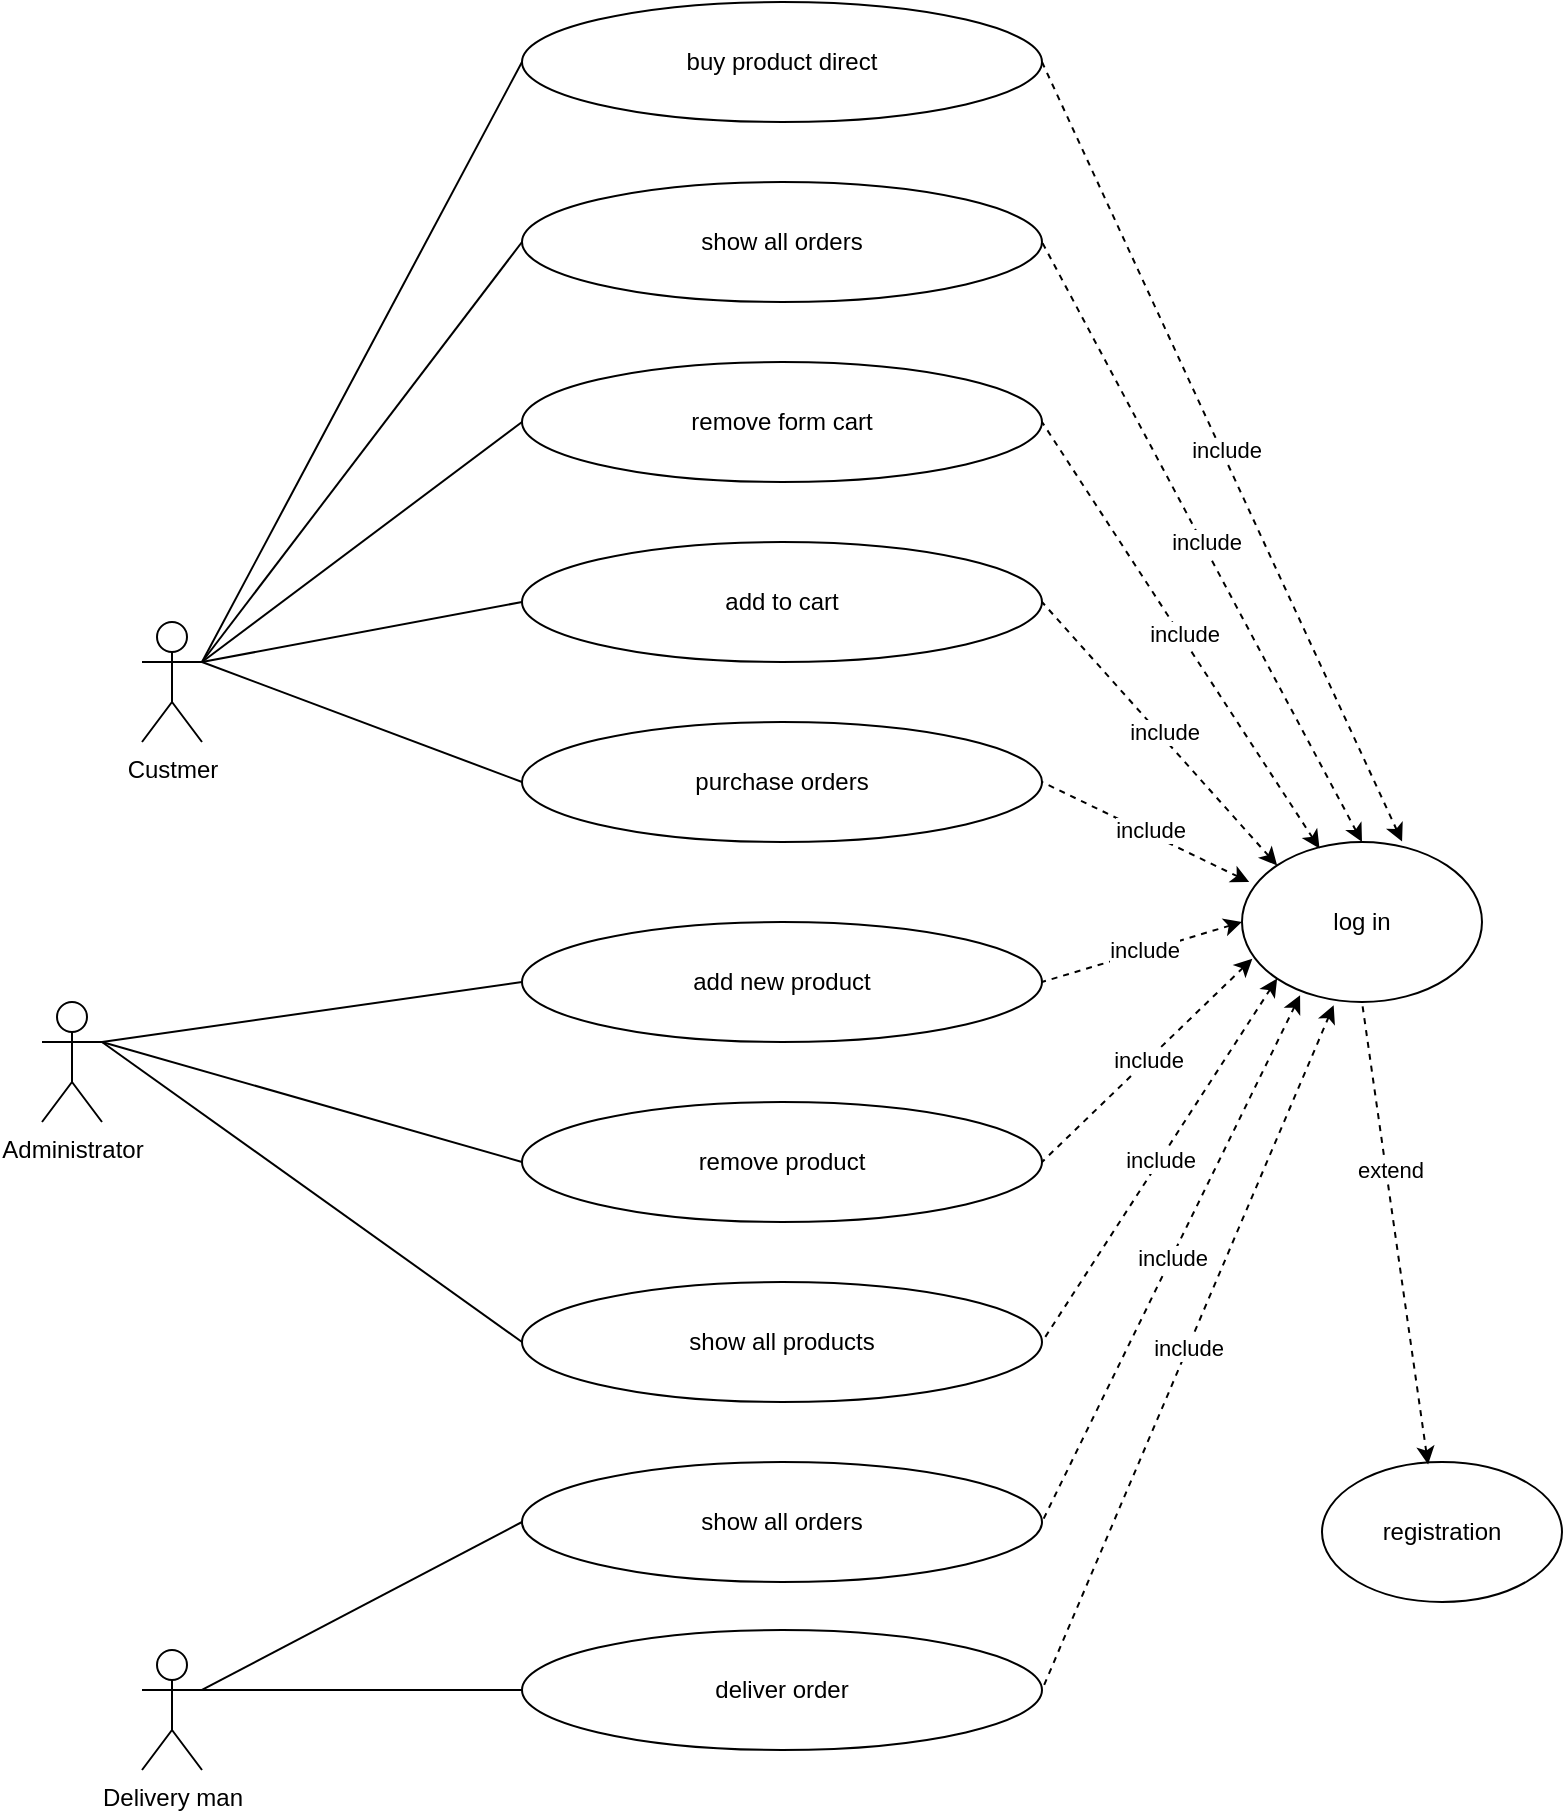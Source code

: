 <mxfile version="22.1.11" type="device">
  <diagram name="Page-1" id="rkYB3R6V9fI3G8aBNLWb">
    <mxGraphModel dx="1036" dy="606" grid="1" gridSize="10" guides="1" tooltips="1" connect="1" arrows="1" fold="1" page="1" pageScale="1" pageWidth="827" pageHeight="1169" math="0" shadow="0">
      <root>
        <mxCell id="0" />
        <mxCell id="1" parent="0" />
        <mxCell id="lbByqW8W9uQJKh6_4AXm-1" value="purchase orders" style="ellipse;whiteSpace=wrap;html=1;" parent="1" vertex="1">
          <mxGeometry x="300" y="360" width="260" height="60" as="geometry" />
        </mxCell>
        <mxCell id="lbByqW8W9uQJKh6_4AXm-4" value="add new product" style="ellipse;whiteSpace=wrap;html=1;" parent="1" vertex="1">
          <mxGeometry x="300" y="460" width="260" height="60" as="geometry" />
        </mxCell>
        <mxCell id="lbByqW8W9uQJKh6_4AXm-5" value="remove product" style="ellipse;whiteSpace=wrap;html=1;" parent="1" vertex="1">
          <mxGeometry x="300" y="550" width="260" height="60" as="geometry" />
        </mxCell>
        <mxCell id="lbByqW8W9uQJKh6_4AXm-6" value="deliver order" style="ellipse;whiteSpace=wrap;html=1;" parent="1" vertex="1">
          <mxGeometry x="300" y="814" width="260" height="60" as="geometry" />
        </mxCell>
        <mxCell id="lbByqW8W9uQJKh6_4AXm-7" value="show all orders" style="ellipse;whiteSpace=wrap;html=1;" parent="1" vertex="1">
          <mxGeometry x="300" y="90" width="260" height="60" as="geometry" />
        </mxCell>
        <mxCell id="lbByqW8W9uQJKh6_4AXm-8" value="log in" style="ellipse;whiteSpace=wrap;html=1;" parent="1" vertex="1">
          <mxGeometry x="660" y="420" width="120" height="80" as="geometry" />
        </mxCell>
        <mxCell id="lbByqW8W9uQJKh6_4AXm-9" value="registration" style="ellipse;whiteSpace=wrap;html=1;" parent="1" vertex="1">
          <mxGeometry x="700" y="730" width="120" height="70" as="geometry" />
        </mxCell>
        <mxCell id="lbByqW8W9uQJKh6_4AXm-11" value="Custmer" style="shape=umlActor;verticalLabelPosition=bottom;verticalAlign=top;html=1;outlineConnect=0;" parent="1" vertex="1">
          <mxGeometry x="110" y="310" width="30" height="60" as="geometry" />
        </mxCell>
        <mxCell id="lbByqW8W9uQJKh6_4AXm-12" value="Administrator" style="shape=umlActor;verticalLabelPosition=bottom;verticalAlign=top;html=1;outlineConnect=0;" parent="1" vertex="1">
          <mxGeometry x="60" y="500" width="30" height="60" as="geometry" />
        </mxCell>
        <mxCell id="lbByqW8W9uQJKh6_4AXm-13" value="Delivery man" style="shape=umlActor;verticalLabelPosition=bottom;verticalAlign=top;html=1;outlineConnect=0;" parent="1" vertex="1">
          <mxGeometry x="110" y="824" width="30" height="60" as="geometry" />
        </mxCell>
        <mxCell id="lbByqW8W9uQJKh6_4AXm-16" value="" style="endArrow=none;html=1;rounded=0;entryX=0;entryY=0.5;entryDx=0;entryDy=0;exitX=1;exitY=0.333;exitDx=0;exitDy=0;exitPerimeter=0;" parent="1" source="lbByqW8W9uQJKh6_4AXm-11" target="lbByqW8W9uQJKh6_4AXm-1" edge="1">
          <mxGeometry width="50" height="50" relative="1" as="geometry">
            <mxPoint x="140" y="365" as="sourcePoint" />
            <mxPoint x="190" y="315" as="targetPoint" />
          </mxGeometry>
        </mxCell>
        <mxCell id="lbByqW8W9uQJKh6_4AXm-18" value="" style="endArrow=none;html=1;rounded=0;entryX=0;entryY=0.5;entryDx=0;entryDy=0;exitX=1;exitY=0.333;exitDx=0;exitDy=0;exitPerimeter=0;" parent="1" source="lbByqW8W9uQJKh6_4AXm-12" target="lbByqW8W9uQJKh6_4AXm-5" edge="1">
          <mxGeometry width="50" height="50" relative="1" as="geometry">
            <mxPoint x="160" y="385" as="sourcePoint" />
            <mxPoint x="320" y="340" as="targetPoint" />
          </mxGeometry>
        </mxCell>
        <mxCell id="lbByqW8W9uQJKh6_4AXm-20" value="" style="endArrow=none;html=1;rounded=0;entryX=0;entryY=0.5;entryDx=0;entryDy=0;exitX=1;exitY=0.333;exitDx=0;exitDy=0;exitPerimeter=0;" parent="1" source="lbByqW8W9uQJKh6_4AXm-13" target="lbByqW8W9uQJKh6_4AXm-6" edge="1">
          <mxGeometry width="50" height="50" relative="1" as="geometry">
            <mxPoint x="150" y="839" as="sourcePoint" />
            <mxPoint x="310" y="794" as="targetPoint" />
          </mxGeometry>
        </mxCell>
        <mxCell id="lbByqW8W9uQJKh6_4AXm-21" value="" style="endArrow=none;html=1;rounded=0;entryX=0;entryY=0.5;entryDx=0;entryDy=0;" parent="1" target="lbByqW8W9uQJKh6_4AXm-7" edge="1">
          <mxGeometry width="50" height="50" relative="1" as="geometry">
            <mxPoint x="140" y="330" as="sourcePoint" />
            <mxPoint x="350" y="302" as="targetPoint" />
            <Array as="points" />
          </mxGeometry>
        </mxCell>
        <mxCell id="lbByqW8W9uQJKh6_4AXm-30" value="" style="endArrow=none;dashed=1;html=1;rounded=0;exitX=0.442;exitY=0.017;exitDx=0;exitDy=0;entryX=0.5;entryY=1;entryDx=0;entryDy=0;startArrow=classic;startFill=1;exitPerimeter=0;" parent="1" source="lbByqW8W9uQJKh6_4AXm-9" target="lbByqW8W9uQJKh6_4AXm-8" edge="1">
          <mxGeometry width="50" height="50" relative="1" as="geometry">
            <mxPoint x="763" y="490" as="sourcePoint" />
            <mxPoint x="627" y="402" as="targetPoint" />
          </mxGeometry>
        </mxCell>
        <mxCell id="CDd_6NLDzFNrVfMO_Foe-1" value="extend" style="edgeLabel;html=1;align=center;verticalAlign=middle;resizable=0;points=[];" parent="lbByqW8W9uQJKh6_4AXm-30" vertex="1" connectable="0">
          <mxGeometry x="0.273" y="-2" relative="1" as="geometry">
            <mxPoint as="offset" />
          </mxGeometry>
        </mxCell>
        <mxCell id="m_uvU94c5TiXMa3_Hrs6-3" value="" style="endArrow=none;html=1;rounded=0;exitX=1;exitY=0.333;exitDx=0;exitDy=0;exitPerimeter=0;entryX=0;entryY=0.5;entryDx=0;entryDy=0;" parent="1" source="lbByqW8W9uQJKh6_4AXm-12" target="lbByqW8W9uQJKh6_4AXm-4" edge="1">
          <mxGeometry width="50" height="50" relative="1" as="geometry">
            <mxPoint x="390" y="560" as="sourcePoint" />
            <mxPoint x="440" y="510" as="targetPoint" />
          </mxGeometry>
        </mxCell>
        <mxCell id="8T1B4zZ_LZUj90nTNOrM-1" value="show all products" style="ellipse;whiteSpace=wrap;html=1;" parent="1" vertex="1">
          <mxGeometry x="300" y="640" width="260" height="60" as="geometry" />
        </mxCell>
        <mxCell id="8T1B4zZ_LZUj90nTNOrM-5" value="" style="endArrow=none;html=1;rounded=0;entryX=0;entryY=0.5;entryDx=0;entryDy=0;" parent="1" target="8T1B4zZ_LZUj90nTNOrM-1" edge="1">
          <mxGeometry width="50" height="50" relative="1" as="geometry">
            <mxPoint x="90" y="520" as="sourcePoint" />
            <mxPoint x="440" y="610" as="targetPoint" />
          </mxGeometry>
        </mxCell>
        <mxCell id="-UeEmUMfn1sztPogVUmM-1" value="add to cart" style="ellipse;whiteSpace=wrap;html=1;" parent="1" vertex="1">
          <mxGeometry x="300" y="270" width="260" height="60" as="geometry" />
        </mxCell>
        <mxCell id="-UeEmUMfn1sztPogVUmM-2" value="" style="endArrow=none;html=1;rounded=0;entryX=0;entryY=0.5;entryDx=0;entryDy=0;" parent="1" target="-UeEmUMfn1sztPogVUmM-1" edge="1">
          <mxGeometry width="50" height="50" relative="1" as="geometry">
            <mxPoint x="140" y="330" as="sourcePoint" />
            <mxPoint x="500" y="270" as="targetPoint" />
          </mxGeometry>
        </mxCell>
        <mxCell id="-UeEmUMfn1sztPogVUmM-8" value="remove form cart" style="ellipse;whiteSpace=wrap;html=1;" parent="1" vertex="1">
          <mxGeometry x="300" y="180" width="260" height="60" as="geometry" />
        </mxCell>
        <mxCell id="-UeEmUMfn1sztPogVUmM-9" value="" style="endArrow=none;html=1;rounded=0;entryX=0;entryY=0.5;entryDx=0;entryDy=0;" parent="1" target="-UeEmUMfn1sztPogVUmM-8" edge="1">
          <mxGeometry width="50" height="50" relative="1" as="geometry">
            <mxPoint x="140" y="330" as="sourcePoint" />
            <mxPoint x="390" y="150" as="targetPoint" />
          </mxGeometry>
        </mxCell>
        <mxCell id="-UeEmUMfn1sztPogVUmM-20" value="" style="endArrow=none;dashed=1;html=1;rounded=0;startArrow=classic;startFill=1;entryX=1;entryY=0.5;entryDx=0;entryDy=0;exitX=0.5;exitY=0;exitDx=0;exitDy=0;" parent="1" edge="1" target="lbByqW8W9uQJKh6_4AXm-7">
          <mxGeometry width="50" height="50" relative="1" as="geometry">
            <mxPoint x="720" y="420" as="sourcePoint" />
            <mxPoint x="560" y="110" as="targetPoint" />
          </mxGeometry>
        </mxCell>
        <mxCell id="-UeEmUMfn1sztPogVUmM-21" value="include" style="edgeLabel;html=1;align=center;verticalAlign=middle;resizable=0;points=[];" parent="-UeEmUMfn1sztPogVUmM-20" vertex="1" connectable="0">
          <mxGeometry x="0.001" y="-1" relative="1" as="geometry">
            <mxPoint x="1" as="offset" />
          </mxGeometry>
        </mxCell>
        <mxCell id="-UeEmUMfn1sztPogVUmM-22" value="" style="endArrow=none;dashed=1;html=1;rounded=0;startArrow=classic;startFill=1;entryX=1;entryY=0.5;entryDx=0;entryDy=0;exitX=0.323;exitY=0.04;exitDx=0;exitDy=0;exitPerimeter=0;" parent="1" source="lbByqW8W9uQJKh6_4AXm-8" target="-UeEmUMfn1sztPogVUmM-8" edge="1">
          <mxGeometry width="50" height="50" relative="1" as="geometry">
            <mxPoint x="697.574" y="419.996" as="sourcePoint" />
            <mxPoint x="580" y="198.28" as="targetPoint" />
          </mxGeometry>
        </mxCell>
        <mxCell id="-UeEmUMfn1sztPogVUmM-23" value="include" style="edgeLabel;html=1;align=center;verticalAlign=middle;resizable=0;points=[];" parent="-UeEmUMfn1sztPogVUmM-22" vertex="1" connectable="0">
          <mxGeometry x="0.001" y="-1" relative="1" as="geometry">
            <mxPoint x="1" as="offset" />
          </mxGeometry>
        </mxCell>
        <mxCell id="-UeEmUMfn1sztPogVUmM-24" value="" style="endArrow=none;dashed=1;html=1;rounded=0;startArrow=classic;startFill=1;entryX=1;entryY=0.5;entryDx=0;entryDy=0;exitX=0;exitY=0;exitDx=0;exitDy=0;" parent="1" source="lbByqW8W9uQJKh6_4AXm-8" target="-UeEmUMfn1sztPogVUmM-1" edge="1">
          <mxGeometry width="50" height="50" relative="1" as="geometry">
            <mxPoint x="740" y="440" as="sourcePoint" />
            <mxPoint x="580" y="130" as="targetPoint" />
          </mxGeometry>
        </mxCell>
        <mxCell id="-UeEmUMfn1sztPogVUmM-25" value="include" style="edgeLabel;html=1;align=center;verticalAlign=middle;resizable=0;points=[];" parent="-UeEmUMfn1sztPogVUmM-24" vertex="1" connectable="0">
          <mxGeometry x="0.001" y="-1" relative="1" as="geometry">
            <mxPoint x="1" as="offset" />
          </mxGeometry>
        </mxCell>
        <mxCell id="-UeEmUMfn1sztPogVUmM-26" value="" style="endArrow=none;dashed=1;html=1;rounded=0;startArrow=classic;startFill=1;entryX=1;entryY=0.5;entryDx=0;entryDy=0;exitX=0.03;exitY=0.25;exitDx=0;exitDy=0;exitPerimeter=0;" parent="1" source="lbByqW8W9uQJKh6_4AXm-8" target="lbByqW8W9uQJKh6_4AXm-1" edge="1">
          <mxGeometry width="50" height="50" relative="1" as="geometry">
            <mxPoint x="750" y="450" as="sourcePoint" />
            <mxPoint x="590" y="140" as="targetPoint" />
          </mxGeometry>
        </mxCell>
        <mxCell id="-UeEmUMfn1sztPogVUmM-27" value="include" style="edgeLabel;html=1;align=center;verticalAlign=middle;resizable=0;points=[];" parent="-UeEmUMfn1sztPogVUmM-26" vertex="1" connectable="0">
          <mxGeometry x="0.001" y="-1" relative="1" as="geometry">
            <mxPoint x="1" as="offset" />
          </mxGeometry>
        </mxCell>
        <mxCell id="-UeEmUMfn1sztPogVUmM-28" value="" style="endArrow=none;dashed=1;html=1;rounded=0;startArrow=classic;startFill=1;entryX=1;entryY=0.5;entryDx=0;entryDy=0;exitX=0;exitY=0.5;exitDx=0;exitDy=0;" parent="1" source="lbByqW8W9uQJKh6_4AXm-8" target="lbByqW8W9uQJKh6_4AXm-4" edge="1">
          <mxGeometry width="50" height="50" relative="1" as="geometry">
            <mxPoint x="760" y="460" as="sourcePoint" />
            <mxPoint x="600" y="150" as="targetPoint" />
          </mxGeometry>
        </mxCell>
        <mxCell id="-UeEmUMfn1sztPogVUmM-29" value="include" style="edgeLabel;html=1;align=center;verticalAlign=middle;resizable=0;points=[];" parent="-UeEmUMfn1sztPogVUmM-28" vertex="1" connectable="0">
          <mxGeometry x="0.001" y="-1" relative="1" as="geometry">
            <mxPoint x="1" as="offset" />
          </mxGeometry>
        </mxCell>
        <mxCell id="-UeEmUMfn1sztPogVUmM-30" value="" style="endArrow=none;dashed=1;html=1;rounded=0;startArrow=classic;startFill=1;entryX=1;entryY=0.5;entryDx=0;entryDy=0;exitX=0.043;exitY=0.73;exitDx=0;exitDy=0;exitPerimeter=0;" parent="1" source="lbByqW8W9uQJKh6_4AXm-8" target="lbByqW8W9uQJKh6_4AXm-5" edge="1">
          <mxGeometry width="50" height="50" relative="1" as="geometry">
            <mxPoint x="770" y="470" as="sourcePoint" />
            <mxPoint x="610" y="160" as="targetPoint" />
          </mxGeometry>
        </mxCell>
        <mxCell id="-UeEmUMfn1sztPogVUmM-31" value="include" style="edgeLabel;html=1;align=center;verticalAlign=middle;resizable=0;points=[];" parent="-UeEmUMfn1sztPogVUmM-30" vertex="1" connectable="0">
          <mxGeometry x="0.001" y="-1" relative="1" as="geometry">
            <mxPoint x="1" as="offset" />
          </mxGeometry>
        </mxCell>
        <mxCell id="-UeEmUMfn1sztPogVUmM-32" value="" style="endArrow=none;dashed=1;html=1;rounded=0;startArrow=classic;startFill=1;entryX=1;entryY=0.5;entryDx=0;entryDy=0;exitX=0;exitY=1;exitDx=0;exitDy=0;" parent="1" source="lbByqW8W9uQJKh6_4AXm-8" target="8T1B4zZ_LZUj90nTNOrM-1" edge="1">
          <mxGeometry width="50" height="50" relative="1" as="geometry">
            <mxPoint x="780" y="480" as="sourcePoint" />
            <mxPoint x="620" y="170" as="targetPoint" />
          </mxGeometry>
        </mxCell>
        <mxCell id="-UeEmUMfn1sztPogVUmM-33" value="include" style="edgeLabel;html=1;align=center;verticalAlign=middle;resizable=0;points=[];" parent="-UeEmUMfn1sztPogVUmM-32" vertex="1" connectable="0">
          <mxGeometry x="0.001" y="-1" relative="1" as="geometry">
            <mxPoint x="1" as="offset" />
          </mxGeometry>
        </mxCell>
        <mxCell id="-UeEmUMfn1sztPogVUmM-34" value="" style="endArrow=none;dashed=1;html=1;rounded=0;startArrow=classic;startFill=1;entryX=1;entryY=0.5;entryDx=0;entryDy=0;exitX=0.382;exitY=1.02;exitDx=0;exitDy=0;exitPerimeter=0;" parent="1" source="lbByqW8W9uQJKh6_4AXm-8" target="lbByqW8W9uQJKh6_4AXm-6" edge="1">
          <mxGeometry width="50" height="50" relative="1" as="geometry">
            <mxPoint x="790" y="490" as="sourcePoint" />
            <mxPoint x="630" y="180" as="targetPoint" />
          </mxGeometry>
        </mxCell>
        <mxCell id="-UeEmUMfn1sztPogVUmM-35" value="include" style="edgeLabel;html=1;align=center;verticalAlign=middle;resizable=0;points=[];" parent="-UeEmUMfn1sztPogVUmM-34" vertex="1" connectable="0">
          <mxGeometry x="0.001" y="-1" relative="1" as="geometry">
            <mxPoint x="1" as="offset" />
          </mxGeometry>
        </mxCell>
        <mxCell id="WDN0ftMuSAVR9xHz0YJx-1" value="show all orders" style="ellipse;whiteSpace=wrap;html=1;" parent="1" vertex="1">
          <mxGeometry x="300" y="730" width="260" height="60" as="geometry" />
        </mxCell>
        <mxCell id="WDN0ftMuSAVR9xHz0YJx-3" value="" style="endArrow=none;html=1;rounded=0;exitX=1;exitY=0.333;exitDx=0;exitDy=0;exitPerimeter=0;entryX=0;entryY=0.5;entryDx=0;entryDy=0;" parent="1" source="lbByqW8W9uQJKh6_4AXm-13" target="WDN0ftMuSAVR9xHz0YJx-1" edge="1">
          <mxGeometry width="50" height="50" relative="1" as="geometry">
            <mxPoint x="180" y="690" as="sourcePoint" />
            <mxPoint x="480" y="730" as="targetPoint" />
          </mxGeometry>
        </mxCell>
        <mxCell id="WDN0ftMuSAVR9xHz0YJx-5" value="" style="endArrow=none;dashed=1;html=1;rounded=0;startArrow=classic;startFill=1;entryX=1;entryY=0.5;entryDx=0;entryDy=0;exitX=0.242;exitY=0.958;exitDx=0;exitDy=0;exitPerimeter=0;" parent="1" source="lbByqW8W9uQJKh6_4AXm-8" target="WDN0ftMuSAVR9xHz0YJx-1" edge="1">
          <mxGeometry width="50" height="50" relative="1" as="geometry">
            <mxPoint x="703" y="509" as="sourcePoint" />
            <mxPoint x="570" y="854" as="targetPoint" />
          </mxGeometry>
        </mxCell>
        <mxCell id="WDN0ftMuSAVR9xHz0YJx-6" value="include" style="edgeLabel;html=1;align=center;verticalAlign=middle;resizable=0;points=[];" parent="WDN0ftMuSAVR9xHz0YJx-5" vertex="1" connectable="0">
          <mxGeometry x="0.001" y="-1" relative="1" as="geometry">
            <mxPoint x="1" as="offset" />
          </mxGeometry>
        </mxCell>
        <mxCell id="ciZwlLgR4mAM2dXzeLI3-1" value="buy product direct" style="ellipse;whiteSpace=wrap;html=1;" vertex="1" parent="1">
          <mxGeometry x="300" width="260" height="60" as="geometry" />
        </mxCell>
        <mxCell id="ciZwlLgR4mAM2dXzeLI3-4" value="" style="endArrow=none;html=1;rounded=0;entryX=0;entryY=0.5;entryDx=0;entryDy=0;" edge="1" parent="1" target="ciZwlLgR4mAM2dXzeLI3-1">
          <mxGeometry width="50" height="50" relative="1" as="geometry">
            <mxPoint x="140" y="330" as="sourcePoint" />
            <mxPoint x="310" y="120" as="targetPoint" />
            <Array as="points" />
          </mxGeometry>
        </mxCell>
        <mxCell id="ciZwlLgR4mAM2dXzeLI3-6" value="" style="endArrow=none;dashed=1;html=1;rounded=0;startArrow=classic;startFill=1;entryX=1;entryY=0.5;entryDx=0;entryDy=0;exitX=0.667;exitY=-0.003;exitDx=0;exitDy=0;exitPerimeter=0;" edge="1" parent="1" source="lbByqW8W9uQJKh6_4AXm-8" target="ciZwlLgR4mAM2dXzeLI3-1">
          <mxGeometry width="50" height="50" relative="1" as="geometry">
            <mxPoint x="762" y="432" as="sourcePoint" />
            <mxPoint x="570" y="120" as="targetPoint" />
          </mxGeometry>
        </mxCell>
        <mxCell id="ciZwlLgR4mAM2dXzeLI3-7" value="include" style="edgeLabel;html=1;align=center;verticalAlign=middle;resizable=0;points=[];" vertex="1" connectable="0" parent="ciZwlLgR4mAM2dXzeLI3-6">
          <mxGeometry x="0.001" y="-1" relative="1" as="geometry">
            <mxPoint x="1" as="offset" />
          </mxGeometry>
        </mxCell>
      </root>
    </mxGraphModel>
  </diagram>
</mxfile>
